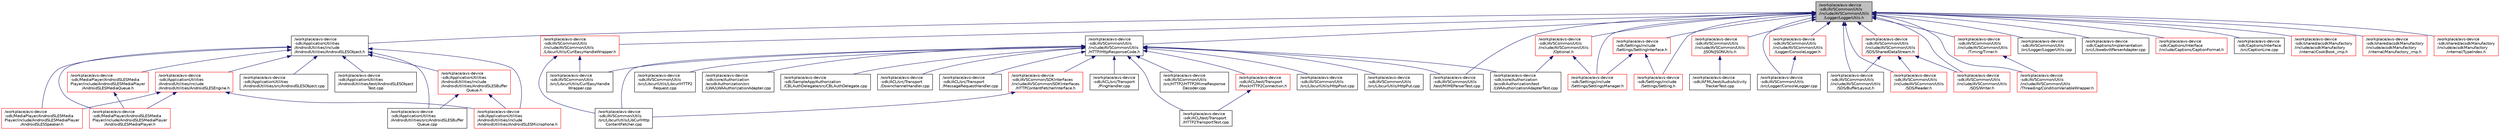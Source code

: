 digraph "/workplace/avs-device-sdk/AVSCommon/Utils/include/AVSCommon/Utils/Logger/LoggerUtils.h"
{
 // LATEX_PDF_SIZE
  edge [fontname="Helvetica",fontsize="10",labelfontname="Helvetica",labelfontsize="10"];
  node [fontname="Helvetica",fontsize="10",shape=record];
  Node1 [label="/workplace/avs-device\l-sdk/AVSCommon/Utils\l/include/AVSCommon/Utils\l/Logger/LoggerUtils.h",height=0.2,width=0.4,color="black", fillcolor="grey75", style="filled", fontcolor="black",tooltip=" "];
  Node1 -> Node2 [dir="back",color="midnightblue",fontsize="10",style="solid",fontname="Helvetica"];
  Node2 [label="/workplace/avs-device\l-sdk/ApplicationUtilities\l/AndroidUtilities/include\l/AndroidUtilities/AndroidSLESObject.h",height=0.2,width=0.4,color="black", fillcolor="white", style="filled",URL="$_android_s_l_e_s_object_8h.html",tooltip=" "];
  Node2 -> Node3 [dir="back",color="midnightblue",fontsize="10",style="solid",fontname="Helvetica"];
  Node3 [label="/workplace/avs-device\l-sdk/ApplicationUtilities\l/AndroidUtilities/include\l/AndroidUtilities/AndroidSLESBuffer\lQueue.h",height=0.2,width=0.4,color="red", fillcolor="white", style="filled",URL="$_android_s_l_e_s_buffer_queue_8h.html",tooltip=" "];
  Node3 -> Node4 [dir="back",color="midnightblue",fontsize="10",style="solid",fontname="Helvetica"];
  Node4 [label="/workplace/avs-device\l-sdk/ApplicationUtilities\l/AndroidUtilities/include\l/AndroidUtilities/AndroidSLESMicrophone.h",height=0.2,width=0.4,color="red", fillcolor="white", style="filled",URL="$_android_s_l_e_s_microphone_8h.html",tooltip=" "];
  Node3 -> Node8 [dir="back",color="midnightblue",fontsize="10",style="solid",fontname="Helvetica"];
  Node8 [label="/workplace/avs-device\l-sdk/ApplicationUtilities\l/AndroidUtilities/src/AndroidSLESBuffer\lQueue.cpp",height=0.2,width=0.4,color="black", fillcolor="white", style="filled",URL="$_android_s_l_e_s_buffer_queue_8cpp.html",tooltip=" "];
  Node2 -> Node10 [dir="back",color="midnightblue",fontsize="10",style="solid",fontname="Helvetica"];
  Node10 [label="/workplace/avs-device\l-sdk/ApplicationUtilities\l/AndroidUtilities/include\l/AndroidUtilities/AndroidSLESEngine.h",height=0.2,width=0.4,color="red", fillcolor="white", style="filled",URL="$_android_s_l_e_s_engine_8h.html",tooltip=" "];
  Node10 -> Node4 [dir="back",color="midnightblue",fontsize="10",style="solid",fontname="Helvetica"];
  Node10 -> Node16 [dir="back",color="midnightblue",fontsize="10",style="solid",fontname="Helvetica"];
  Node16 [label="/workplace/avs-device\l-sdk/MediaPlayer/AndroidSLESMedia\lPlayer/include/AndroidSLESMediaPlayer\l/AndroidSLESMediaPlayer.h",height=0.2,width=0.4,color="red", fillcolor="white", style="filled",URL="$_android_s_l_e_s_media_player_8h.html",tooltip=" "];
  Node10 -> Node19 [dir="back",color="midnightblue",fontsize="10",style="solid",fontname="Helvetica"];
  Node19 [label="/workplace/avs-device\l-sdk/MediaPlayer/AndroidSLESMedia\lPlayer/include/AndroidSLESMediaPlayer\l/AndroidSLESSpeaker.h",height=0.2,width=0.4,color="red", fillcolor="white", style="filled",URL="$_android_s_l_e_s_speaker_8h.html",tooltip=" "];
  Node2 -> Node4 [dir="back",color="midnightblue",fontsize="10",style="solid",fontname="Helvetica"];
  Node2 -> Node8 [dir="back",color="midnightblue",fontsize="10",style="solid",fontname="Helvetica"];
  Node2 -> Node22 [dir="back",color="midnightblue",fontsize="10",style="solid",fontname="Helvetica"];
  Node22 [label="/workplace/avs-device\l-sdk/ApplicationUtilities\l/AndroidUtilities/src/AndroidSLESObject.cpp",height=0.2,width=0.4,color="black", fillcolor="white", style="filled",URL="$_android_s_l_e_s_object_8cpp.html",tooltip=" "];
  Node2 -> Node23 [dir="back",color="midnightblue",fontsize="10",style="solid",fontname="Helvetica"];
  Node23 [label="/workplace/avs-device\l-sdk/ApplicationUtilities\l/AndroidUtilities/test/AndroidSLESObject\lTest.cpp",height=0.2,width=0.4,color="black", fillcolor="white", style="filled",URL="$_android_s_l_e_s_object_test_8cpp.html",tooltip=" "];
  Node2 -> Node16 [dir="back",color="midnightblue",fontsize="10",style="solid",fontname="Helvetica"];
  Node2 -> Node24 [dir="back",color="midnightblue",fontsize="10",style="solid",fontname="Helvetica"];
  Node24 [label="/workplace/avs-device\l-sdk/MediaPlayer/AndroidSLESMedia\lPlayer/include/AndroidSLESMediaPlayer\l/AndroidSLESMediaQueue.h",height=0.2,width=0.4,color="red", fillcolor="white", style="filled",URL="$_android_s_l_e_s_media_queue_8h.html",tooltip=" "];
  Node24 -> Node16 [dir="back",color="midnightblue",fontsize="10",style="solid",fontname="Helvetica"];
  Node2 -> Node19 [dir="back",color="midnightblue",fontsize="10",style="solid",fontname="Helvetica"];
  Node1 -> Node27 [dir="back",color="midnightblue",fontsize="10",style="solid",fontname="Helvetica"];
  Node27 [label="/workplace/avs-device\l-sdk/AVSCommon/Utils\l/include/AVSCommon/Utils\l/HTTP/HttpResponseCode.h",height=0.2,width=0.4,color="black", fillcolor="white", style="filled",URL="$_http_response_code_8h.html",tooltip=" "];
  Node27 -> Node28 [dir="back",color="midnightblue",fontsize="10",style="solid",fontname="Helvetica"];
  Node28 [label="/workplace/avs-device\l-sdk/ACL/src/Transport\l/DownchannelHandler.cpp",height=0.2,width=0.4,color="black", fillcolor="white", style="filled",URL="$_downchannel_handler_8cpp.html",tooltip=" "];
  Node27 -> Node29 [dir="back",color="midnightblue",fontsize="10",style="solid",fontname="Helvetica"];
  Node29 [label="/workplace/avs-device\l-sdk/ACL/src/Transport\l/MessageRequestHandler.cpp",height=0.2,width=0.4,color="black", fillcolor="white", style="filled",URL="$_message_request_handler_8cpp.html",tooltip=" "];
  Node27 -> Node30 [dir="back",color="midnightblue",fontsize="10",style="solid",fontname="Helvetica"];
  Node30 [label="/workplace/avs-device\l-sdk/ACL/src/Transport\l/PingHandler.cpp",height=0.2,width=0.4,color="black", fillcolor="white", style="filled",URL="$_ping_handler_8cpp.html",tooltip=" "];
  Node27 -> Node31 [dir="back",color="midnightblue",fontsize="10",style="solid",fontname="Helvetica"];
  Node31 [label="/workplace/avs-device\l-sdk/ACL/test/Transport\l/HTTP2TransportTest.cpp",height=0.2,width=0.4,color="black", fillcolor="white", style="filled",URL="$_h_t_t_p2_transport_test_8cpp.html",tooltip=" "];
  Node27 -> Node32 [dir="back",color="midnightblue",fontsize="10",style="solid",fontname="Helvetica"];
  Node32 [label="/workplace/avs-device\l-sdk/ACL/test/Transport\l/MockHTTP2Connection.h",height=0.2,width=0.4,color="red", fillcolor="white", style="filled",URL="$_mock_h_t_t_p2_connection_8h.html",tooltip=" "];
  Node32 -> Node31 [dir="back",color="midnightblue",fontsize="10",style="solid",fontname="Helvetica"];
  Node27 -> Node34 [dir="back",color="midnightblue",fontsize="10",style="solid",fontname="Helvetica"];
  Node34 [label="/workplace/avs-device\l-sdk/AVSCommon/SDKInterfaces\l/include/AVSCommon/SDKInterfaces\l/HTTPContentFetcherInterface.h",height=0.2,width=0.4,color="red", fillcolor="white", style="filled",URL="$_h_t_t_p_content_fetcher_interface_8h.html",tooltip=" "];
  Node34 -> Node91 [dir="back",color="midnightblue",fontsize="10",style="solid",fontname="Helvetica"];
  Node91 [label="/workplace/avs-device\l-sdk/AVSCommon/Utils\l/src/LibcurlUtils/LibCurlHttp\lContentFetcher.cpp",height=0.2,width=0.4,color="black", fillcolor="white", style="filled",URL="$_lib_curl_http_content_fetcher_8cpp.html",tooltip=" "];
  Node27 -> Node103 [dir="back",color="midnightblue",fontsize="10",style="solid",fontname="Helvetica"];
  Node103 [label="/workplace/avs-device\l-sdk/AVSCommon/Utils\l/src/HTTP2/HTTP2MimeResponse\lDecoder.cpp",height=0.2,width=0.4,color="black", fillcolor="white", style="filled",URL="$_h_t_t_p2_mime_response_decoder_8cpp.html",tooltip=" "];
  Node27 -> Node104 [dir="back",color="midnightblue",fontsize="10",style="solid",fontname="Helvetica"];
  Node104 [label="/workplace/avs-device\l-sdk/AVSCommon/Utils\l/src/LibcurlUtils/CurlEasyHandle\lWrapper.cpp",height=0.2,width=0.4,color="black", fillcolor="white", style="filled",URL="$_curl_easy_handle_wrapper_8cpp.html",tooltip=" "];
  Node27 -> Node105 [dir="back",color="midnightblue",fontsize="10",style="solid",fontname="Helvetica"];
  Node105 [label="/workplace/avs-device\l-sdk/AVSCommon/Utils\l/src/LibcurlUtils/HttpPost.cpp",height=0.2,width=0.4,color="black", fillcolor="white", style="filled",URL="$_http_post_8cpp.html",tooltip=" "];
  Node27 -> Node106 [dir="back",color="midnightblue",fontsize="10",style="solid",fontname="Helvetica"];
  Node106 [label="/workplace/avs-device\l-sdk/AVSCommon/Utils\l/src/LibcurlUtils/HttpPut.cpp",height=0.2,width=0.4,color="black", fillcolor="white", style="filled",URL="$_http_put_8cpp.html",tooltip=" "];
  Node27 -> Node107 [dir="back",color="midnightblue",fontsize="10",style="solid",fontname="Helvetica"];
  Node107 [label="/workplace/avs-device\l-sdk/AVSCommon/Utils\l/src/LibcurlUtils/LibcurlHTTP2\lRequest.cpp",height=0.2,width=0.4,color="black", fillcolor="white", style="filled",URL="$_libcurl_h_t_t_p2_request_8cpp.html",tooltip=" "];
  Node27 -> Node91 [dir="back",color="midnightblue",fontsize="10",style="solid",fontname="Helvetica"];
  Node27 -> Node108 [dir="back",color="midnightblue",fontsize="10",style="solid",fontname="Helvetica"];
  Node108 [label="/workplace/avs-device\l-sdk/AVSCommon/Utils\l/test/MIMEParserTest.cpp",height=0.2,width=0.4,color="black", fillcolor="white", style="filled",URL="$_m_i_m_e_parser_test_8cpp.html",tooltip=" "];
  Node27 -> Node109 [dir="back",color="midnightblue",fontsize="10",style="solid",fontname="Helvetica"];
  Node109 [label="/workplace/avs-device\l-sdk/core/Authorization\l/acsdkAuthorization/src\l/LWA/LWAAuthorizationAdapter.cpp",height=0.2,width=0.4,color="black", fillcolor="white", style="filled",URL="$_l_w_a_authorization_adapter_8cpp.html",tooltip=" "];
  Node27 -> Node110 [dir="back",color="midnightblue",fontsize="10",style="solid",fontname="Helvetica"];
  Node110 [label="/workplace/avs-device\l-sdk/core/Authorization\l/acsdkAuthorization/test\l/LWAAuthorizationAdapterTest.cpp",height=0.2,width=0.4,color="black", fillcolor="white", style="filled",URL="$_l_w_a_authorization_adapter_test_8cpp.html",tooltip=" "];
  Node27 -> Node111 [dir="back",color="midnightblue",fontsize="10",style="solid",fontname="Helvetica"];
  Node111 [label="/workplace/avs-device\l-sdk/SampleApp/Authorization\l/CBLAuthDelegate/src/CBLAuthDelegate.cpp",height=0.2,width=0.4,color="black", fillcolor="white", style="filled",URL="$_c_b_l_auth_delegate_8cpp.html",tooltip=" "];
  Node1 -> Node112 [dir="back",color="midnightblue",fontsize="10",style="solid",fontname="Helvetica"];
  Node112 [label="/workplace/avs-device\l-sdk/AVSCommon/Utils\l/include/AVSCommon/Utils\l/JSON/JSONUtils.h",height=0.2,width=0.4,color="red", fillcolor="white", style="filled",URL="$_j_s_o_n_utils_8h.html",tooltip=" "];
  Node112 -> Node113 [dir="back",color="midnightblue",fontsize="10",style="solid",fontname="Helvetica"];
  Node113 [label="/workplace/avs-device\l-sdk/AFML/test/AudioActivity\lTrackerTest.cpp",height=0.2,width=0.4,color="black", fillcolor="white", style="filled",URL="$_audio_activity_tracker_test_8cpp.html",tooltip=" "];
  Node1 -> Node358 [dir="back",color="midnightblue",fontsize="10",style="solid",fontname="Helvetica"];
  Node358 [label="/workplace/avs-device\l-sdk/AVSCommon/Utils\l/include/AVSCommon/Utils\l/LibcurlUtils/CurlEasyHandleWrapper.h",height=0.2,width=0.4,color="red", fillcolor="white", style="filled",URL="$_curl_easy_handle_wrapper_8h.html",tooltip=" "];
  Node358 -> Node104 [dir="back",color="midnightblue",fontsize="10",style="solid",fontname="Helvetica"];
  Node358 -> Node91 [dir="back",color="midnightblue",fontsize="10",style="solid",fontname="Helvetica"];
  Node1 -> Node365 [dir="back",color="midnightblue",fontsize="10",style="solid",fontname="Helvetica"];
  Node365 [label="/workplace/avs-device\l-sdk/AVSCommon/Utils\l/include/AVSCommon/Utils\l/Logger/ConsoleLogger.h",height=0.2,width=0.4,color="red", fillcolor="white", style="filled",URL="$_console_logger_8h.html",tooltip=" "];
  Node365 -> Node366 [dir="back",color="midnightblue",fontsize="10",style="solid",fontname="Helvetica"];
  Node366 [label="/workplace/avs-device\l-sdk/AVSCommon/Utils\l/src/Logger/ConsoleLogger.cpp",height=0.2,width=0.4,color="black", fillcolor="white", style="filled",URL="$_console_logger_8cpp.html",tooltip=" "];
  Node1 -> Node367 [dir="back",color="midnightblue",fontsize="10",style="solid",fontname="Helvetica"];
  Node367 [label="/workplace/avs-device\l-sdk/AVSCommon/Utils\l/include/AVSCommon/Utils\l/Optional.h",height=0.2,width=0.4,color="red", fillcolor="white", style="filled",URL="$_optional_8h.html",tooltip=" "];
  Node367 -> Node110 [dir="back",color="midnightblue",fontsize="10",style="solid",fontname="Helvetica"];
  Node367 -> Node332 [dir="back",color="midnightblue",fontsize="10",style="solid",fontname="Helvetica"];
  Node332 [label="/workplace/avs-device\l-sdk/Settings/include\l/Settings/SettingsManager.h",height=0.2,width=0.4,color="red", fillcolor="white", style="filled",URL="$_settings_manager_8h.html",tooltip=" "];
  Node1 -> Node762 [dir="back",color="midnightblue",fontsize="10",style="solid",fontname="Helvetica"];
  Node762 [label="/workplace/avs-device\l-sdk/AVSCommon/Utils\l/include/AVSCommon/Utils\l/SDS/BufferLayout.h",height=0.2,width=0.4,color="black", fillcolor="white", style="filled",URL="$_buffer_layout_8h.html",tooltip=" "];
  Node1 -> Node763 [dir="back",color="midnightblue",fontsize="10",style="solid",fontname="Helvetica"];
  Node763 [label="/workplace/avs-device\l-sdk/AVSCommon/Utils\l/include/AVSCommon/Utils\l/SDS/SharedDataStream.h",height=0.2,width=0.4,color="red", fillcolor="white", style="filled",URL="$_shared_data_stream_8h.html",tooltip=" "];
  Node763 -> Node762 [dir="back",color="midnightblue",fontsize="10",style="solid",fontname="Helvetica"];
  Node763 -> Node839 [dir="back",color="midnightblue",fontsize="10",style="solid",fontname="Helvetica"];
  Node839 [label="/workplace/avs-device\l-sdk/AVSCommon/Utils\l/include/AVSCommon/Utils\l/SDS/Reader.h",height=0.2,width=0.4,color="red", fillcolor="white", style="filled",URL="$_reader_8h.html",tooltip=" "];
  Node763 -> Node840 [dir="back",color="midnightblue",fontsize="10",style="solid",fontname="Helvetica"];
  Node840 [label="/workplace/avs-device\l-sdk/AVSCommon/Utils\l/include/AVSCommon/Utils\l/SDS/Writer.h",height=0.2,width=0.4,color="red", fillcolor="white", style="filled",URL="$_writer_8h.html",tooltip=" "];
  Node1 -> Node839 [dir="back",color="midnightblue",fontsize="10",style="solid",fontname="Helvetica"];
  Node1 -> Node840 [dir="back",color="midnightblue",fontsize="10",style="solid",fontname="Helvetica"];
  Node1 -> Node841 [dir="back",color="midnightblue",fontsize="10",style="solid",fontname="Helvetica"];
  Node841 [label="/workplace/avs-device\l-sdk/AVSCommon/Utils\l/include/AVSCommon/Utils\l/Threading/ConditionVariableWrapper.h",height=0.2,width=0.4,color="red", fillcolor="white", style="filled",URL="$_condition_variable_wrapper_8h.html",tooltip=" "];
  Node1 -> Node861 [dir="back",color="midnightblue",fontsize="10",style="solid",fontname="Helvetica"];
  Node861 [label="/workplace/avs-device\l-sdk/AVSCommon/Utils\l/include/AVSCommon/Utils\l/Timing/Timer.h",height=0.2,width=0.4,color="red", fillcolor="white", style="filled",URL="$_a_v_s_common_2_utils_2include_2_a_v_s_common_2_utils_2_timing_2_timer_8h.html",tooltip=" "];
  Node861 -> Node841 [dir="back",color="midnightblue",fontsize="10",style="solid",fontname="Helvetica"];
  Node1 -> Node366 [dir="back",color="midnightblue",fontsize="10",style="solid",fontname="Helvetica"];
  Node1 -> Node880 [dir="back",color="midnightblue",fontsize="10",style="solid",fontname="Helvetica"];
  Node880 [label="/workplace/avs-device\l-sdk/AVSCommon/Utils\l/src/Logger/LoggerUtils.cpp",height=0.2,width=0.4,color="black", fillcolor="white", style="filled",URL="$_logger_utils_8cpp.html",tooltip=" "];
  Node1 -> Node108 [dir="back",color="midnightblue",fontsize="10",style="solid",fontname="Helvetica"];
  Node1 -> Node217 [dir="back",color="midnightblue",fontsize="10",style="solid",fontname="Helvetica"];
  Node217 [label="/workplace/avs-device\l-sdk/Captions/Implementation\l/src/LibwebvttParserAdapter.cpp",height=0.2,width=0.4,color="black", fillcolor="white", style="filled",URL="$_libwebvtt_parser_adapter_8cpp.html",tooltip=" "];
  Node1 -> Node881 [dir="back",color="midnightblue",fontsize="10",style="solid",fontname="Helvetica"];
  Node881 [label="/workplace/avs-device\l-sdk/Captions/Interface\l/include/Captions/CaptionFormat.h",height=0.2,width=0.4,color="red", fillcolor="white", style="filled",URL="$_caption_format_8h.html",tooltip=" "];
  Node1 -> Node887 [dir="back",color="midnightblue",fontsize="10",style="solid",fontname="Helvetica"];
  Node887 [label="/workplace/avs-device\l-sdk/Captions/Interface\l/src/CaptionLine.cpp",height=0.2,width=0.4,color="black", fillcolor="white", style="filled",URL="$_caption_line_8cpp.html",tooltip=" "];
  Node1 -> Node323 [dir="back",color="midnightblue",fontsize="10",style="solid",fontname="Helvetica"];
  Node323 [label="/workplace/avs-device\l-sdk/Settings/include\l/Settings/Setting.h",height=0.2,width=0.4,color="red", fillcolor="white", style="filled",URL="$_setting_8h.html",tooltip=" "];
  Node1 -> Node332 [dir="back",color="midnightblue",fontsize="10",style="solid",fontname="Helvetica"];
  Node1 -> Node888 [dir="back",color="midnightblue",fontsize="10",style="solid",fontname="Helvetica"];
  Node888 [label="/workplace/avs-device\l-sdk/Settings/include\l/Settings/SettingInterface.h",height=0.2,width=0.4,color="red", fillcolor="white", style="filled",URL="$_setting_interface_8h.html",tooltip=" "];
  Node888 -> Node323 [dir="back",color="midnightblue",fontsize="10",style="solid",fontname="Helvetica"];
  Node888 -> Node332 [dir="back",color="midnightblue",fontsize="10",style="solid",fontname="Helvetica"];
  Node1 -> Node890 [dir="back",color="midnightblue",fontsize="10",style="solid",fontname="Helvetica"];
  Node890 [label="/workplace/avs-device\l-sdk/shared/acsdkManufactory\l/include/acsdkManufactory\l/internal/CookBook_imp.h",height=0.2,width=0.4,color="red", fillcolor="white", style="filled",URL="$_cook_book__imp_8h.html",tooltip=" "];
  Node1 -> Node901 [dir="back",color="midnightblue",fontsize="10",style="solid",fontname="Helvetica"];
  Node901 [label="/workplace/avs-device\l-sdk/shared/acsdkManufactory\l/include/acsdkManufactory\l/internal/Manufactory_imp.h",height=0.2,width=0.4,color="red", fillcolor="white", style="filled",URL="$_manufactory__imp_8h.html",tooltip=" "];
  Node1 -> Node909 [dir="back",color="midnightblue",fontsize="10",style="solid",fontname="Helvetica"];
  Node909 [label="/workplace/avs-device\l-sdk/shared/acsdkManufactory\l/include/acsdkManufactory\l/internal/TypeIndex.h",height=0.2,width=0.4,color="red", fillcolor="white", style="filled",URL="$_type_index_8h.html",tooltip=" "];
}
